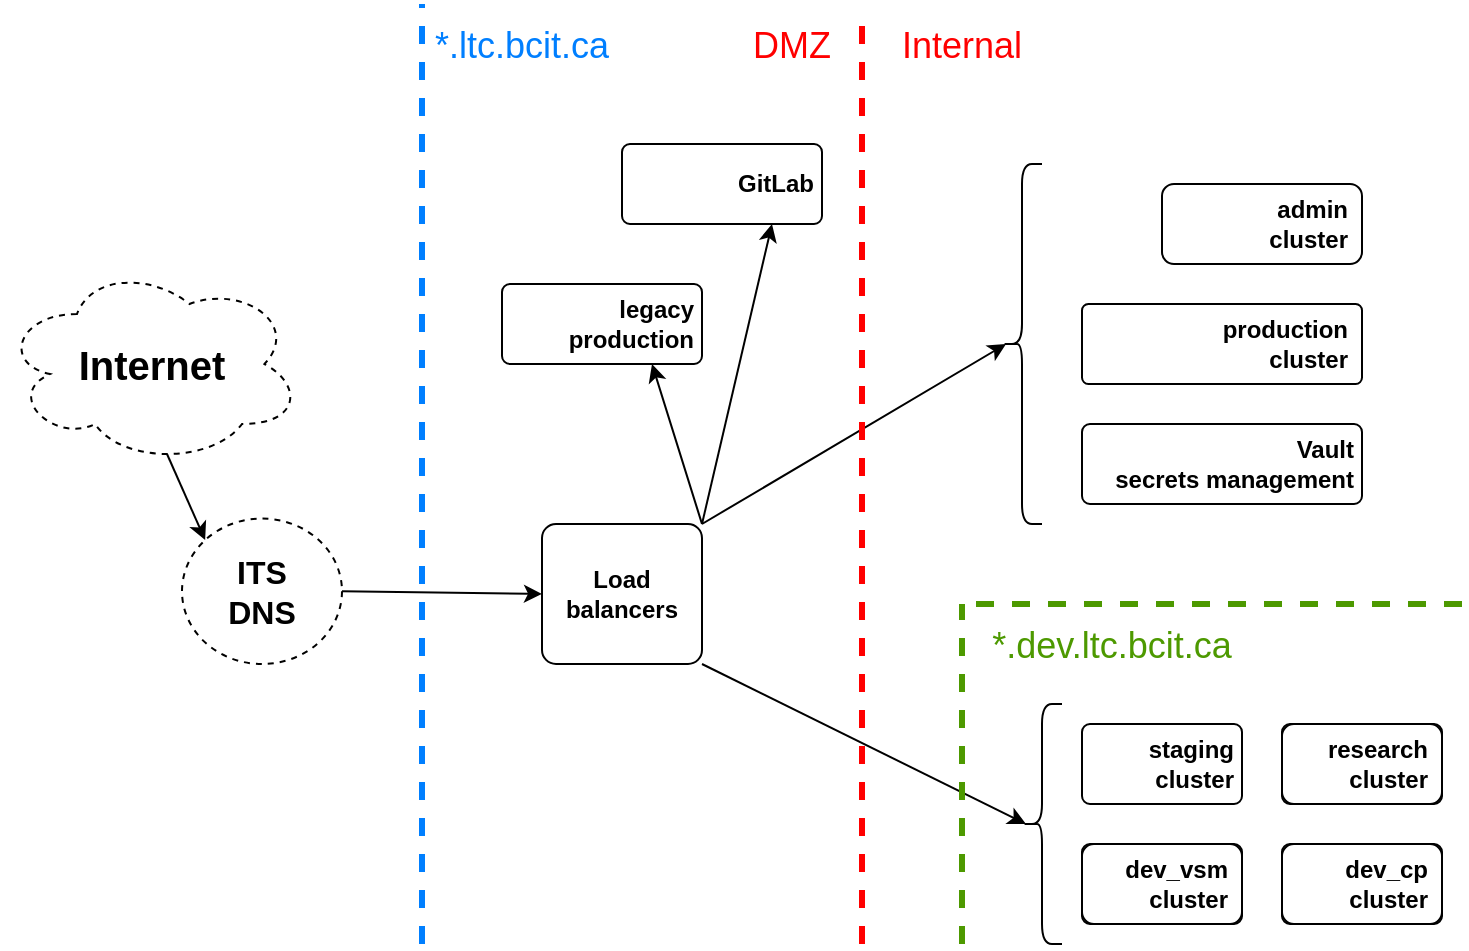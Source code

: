<mxfile version="16.4.0" type="device"><diagram id="jypZsJmhGCqAaLn2Il6_" name="Page-1"><mxGraphModel dx="2151" dy="975" grid="1" gridSize="10" guides="1" tooltips="1" connect="1" arrows="1" fold="1" page="1" pageScale="1" pageWidth="850" pageHeight="1100" math="0" shadow="0"><root><mxCell id="0"/><mxCell id="1" parent="0"/><mxCell id="ssO4QC-9UpLF29hUccAE-26" value="&lt;span&gt;production&lt;br&gt;cluster&lt;/span&gt;" style="shape=ext;margin=3;double=0;whiteSpace=wrap;html=1;align=right;fillColor=none;rounded=1;spacingRight=5;arcSize=8;fontStyle=1" parent="1" vertex="1"><mxGeometry x="190" y="530" width="140" height="40" as="geometry"/></mxCell><mxCell id="ssO4QC-9UpLF29hUccAE-64" style="rounded=0;orthogonalLoop=1;jettySize=auto;html=1;exitX=0.55;exitY=0.95;exitDx=0;exitDy=0;exitPerimeter=0;entryX=0;entryY=0;entryDx=0;entryDy=0;fontStyle=1" parent="1" source="ssO4QC-9UpLF29hUccAE-2" target="ssO4QC-9UpLF29hUccAE-63" edge="1"><mxGeometry relative="1" as="geometry"><mxPoint x="-1151.25" y="635.5" as="targetPoint"/><mxPoint x="-757.25" y="660" as="sourcePoint"/></mxGeometry></mxCell><mxCell id="ssO4QC-9UpLF29hUccAE-2" value="&lt;span&gt;&lt;font style=&quot;font-size: 20px&quot;&gt;Internet&lt;/font&gt;&lt;/span&gt;" style="ellipse;shape=cloud;whiteSpace=wrap;html=1;align=center;dashed=1;fillColor=none;fontStyle=1" parent="1" vertex="1"><mxGeometry x="-350" y="510" width="150" height="100" as="geometry"/></mxCell><mxCell id="ssO4QC-9UpLF29hUccAE-77" style="edgeStyle=none;orthogonalLoop=1;jettySize=auto;html=1;entryX=0.1;entryY=0.5;entryDx=0;entryDy=0;fontStyle=1;entryPerimeter=0;exitX=1;exitY=0;exitDx=0;exitDy=0;" parent="1" source="ssO4QC-9UpLF29hUccAE-3" target="bWrrpr82aBF8jxPc96gs-9" edge="1"><mxGeometry relative="1" as="geometry"><mxPoint x="-249.5" y="324.0" as="targetPoint"/><mxPoint x="50" y="610" as="sourcePoint"/></mxGeometry></mxCell><mxCell id="ssO4QC-9UpLF29hUccAE-3" value="Load balancers" style="rounded=1;arcSize=10;whiteSpace=wrap;html=1;align=center;fillColor=none;fontStyle=1;spacing=2;" parent="1" vertex="1"><mxGeometry x="-80" y="640" width="80" height="70" as="geometry"/></mxCell><mxCell id="ssO4QC-9UpLF29hUccAE-83" style="edgeStyle=none;orthogonalLoop=1;jettySize=auto;html=1;exitX=1;exitY=1;exitDx=0;exitDy=0;entryX=0.1;entryY=0.5;entryDx=0;entryDy=0;fontStyle=1;entryPerimeter=0;" parent="1" source="ssO4QC-9UpLF29hUccAE-3" target="bWrrpr82aBF8jxPc96gs-10" edge="1"><mxGeometry relative="1" as="geometry"><mxPoint x="43.5" y="815" as="sourcePoint"/></mxGeometry></mxCell><mxCell id="ssO4QC-9UpLF29hUccAE-30" value="GitLab" style="rounded=1;arcSize=10;whiteSpace=wrap;html=1;align=right;fillColor=none;fontStyle=1;spacingRight=2;" parent="1" vertex="1"><mxGeometry x="-40" y="450" width="100" height="40" as="geometry"/></mxCell><mxCell id="ssO4QC-9UpLF29hUccAE-31" value="Vault&lt;br&gt;secrets management" style="rounded=1;arcSize=10;whiteSpace=wrap;html=1;align=right;fontStyle=1;fillColor=none;spacingRight=2;" parent="1" vertex="1"><mxGeometry x="190" y="590" width="140" height="40" as="geometry"/></mxCell><mxCell id="ssO4QC-9UpLF29hUccAE-69" style="edgeStyle=none;orthogonalLoop=1;jettySize=auto;html=1;entryX=0;entryY=0.5;entryDx=0;entryDy=0;exitX=1;exitY=0.5;exitDx=0;exitDy=0;strokeWidth=1;strokeColor=#000000;fontStyle=1" parent="1" source="ssO4QC-9UpLF29hUccAE-63" target="ssO4QC-9UpLF29hUccAE-3" edge="1"><mxGeometry relative="1" as="geometry"><mxPoint x="-821.25" y="779.13" as="sourcePoint"/><mxPoint x="-220" y="858.63" as="targetPoint"/></mxGeometry></mxCell><mxCell id="ssO4QC-9UpLF29hUccAE-72" style="edgeStyle=none;orthogonalLoop=1;jettySize=auto;html=1;entryX=0.75;entryY=1;entryDx=0;entryDy=0;fontStyle=1;exitX=1;exitY=0;exitDx=0;exitDy=0;" parent="1" source="ssO4QC-9UpLF29hUccAE-3" target="ssO4QC-9UpLF29hUccAE-30" edge="1"><mxGeometry relative="1" as="geometry"><mxPoint x="40" y="600" as="sourcePoint"/><mxPoint x="343" y="445" as="targetPoint"/></mxGeometry></mxCell><mxCell id="ssO4QC-9UpLF29hUccAE-63" value="&lt;span style=&quot;font-size: 16px&quot;&gt;ITS&lt;br&gt;DNS&lt;/span&gt;" style="ellipse;whiteSpace=wrap;html=1;align=center;dashed=1;rounded=1;fillColor=none;fontStyle=1" parent="1" vertex="1"><mxGeometry x="-260" y="637.27" width="80" height="72.73" as="geometry"/></mxCell><mxCell id="LwrFlGE9gnEI0ruCcwtA-46" value="&lt;font color=&quot;#ff0000&quot; style=&quot;font-size: 18px&quot;&gt;DMZ&lt;/font&gt;" style="text;html=1;strokeColor=none;fillColor=none;align=center;verticalAlign=middle;whiteSpace=wrap;rounded=0;dashed=1;fontSize=20;labelPosition=center;verticalLabelPosition=middle;fontStyle=0" parent="1" vertex="1"><mxGeometry x="10" y="380" width="70" height="40" as="geometry"/></mxCell><mxCell id="LwrFlGE9gnEI0ruCcwtA-48" value="&lt;font color=&quot;#ff0000&quot; style=&quot;font-size: 18px&quot;&gt;Internal&lt;/font&gt;" style="text;html=1;strokeColor=none;fillColor=none;align=center;verticalAlign=middle;whiteSpace=wrap;rounded=0;dashed=1;fontSize=20;fontStyle=0" parent="1" vertex="1"><mxGeometry x="80" y="380" width="100" height="40" as="geometry"/></mxCell><mxCell id="LwrFlGE9gnEI0ruCcwtA-50" value="" style="endArrow=none;dashed=1;html=1;strokeWidth=3;rounded=1;fontSize=26;fontColor=#FF0000;strokeColor=#FF0000;fontStyle=1;" parent="1" edge="1"><mxGeometry width="50" height="50" relative="1" as="geometry"><mxPoint x="80" y="850" as="sourcePoint"/><mxPoint x="80" y="390" as="targetPoint"/></mxGeometry></mxCell><mxCell id="Tzz_31jwssUB7U0g3Mxd-10" value="" style="group;fontStyle=1;align=right;verticalAlign=middle;strokeColor=default;rounded=1;arcSize=10;spacingRight=2;" parent="1" vertex="1" connectable="0"><mxGeometry x="290" y="740" width="80" height="40" as="geometry"/></mxCell><mxCell id="ssO4QC-9UpLF29hUccAE-41" value="&lt;blockquote style=&quot;margin: 0 0 0 40px ; border: none ; padding: 0px&quot;&gt;&lt;/blockquote&gt;&lt;blockquote style=&quot;margin: 0 0 0 40px ; border: none ; padding: 0px&quot;&gt;&lt;/blockquote&gt;&lt;span&gt;research&lt;/span&gt;&lt;br&gt;&lt;span&gt;cluster&lt;/span&gt;" style="shape=ext;margin=3;double=0;whiteSpace=wrap;html=1;align=right;fillColor=none;rounded=1;perimeterSpacing=0;labelPadding=0;noLabel=0;perimeter=rectanglePerimeter;spacingRight=5;fontStyle=1" parent="Tzz_31jwssUB7U0g3Mxd-10" vertex="1"><mxGeometry width="80" height="40" as="geometry"/></mxCell><mxCell id="Tzz_31jwssUB7U0g3Mxd-11" value="" style="group;fontStyle=1;align=right;verticalAlign=middle;strokeColor=default;rounded=1;arcSize=10;spacingRight=2;" parent="1" vertex="1" connectable="0"><mxGeometry x="290" y="800" width="80" height="40" as="geometry"/></mxCell><mxCell id="ssO4QC-9UpLF29hUccAE-29" value="&lt;span&gt;dev_cp&lt;br&gt;cluster&lt;/span&gt;" style="shape=ext;margin=3;double=0;whiteSpace=wrap;html=1;align=right;fillColor=none;rounded=1;spacingRight=5;fontStyle=1" parent="Tzz_31jwssUB7U0g3Mxd-11" vertex="1"><mxGeometry width="80.0" height="40" as="geometry"/></mxCell><mxCell id="Tzz_31jwssUB7U0g3Mxd-12" value="" style="group;fontStyle=1;align=right;verticalAlign=middle;strokeColor=default;rounded=1;arcSize=10;spacingRight=2;" parent="1" vertex="1" connectable="0"><mxGeometry x="190" y="800" width="80" height="40" as="geometry"/></mxCell><mxCell id="ssO4QC-9UpLF29hUccAE-28" value="&lt;span&gt;dev_vsm&lt;br&gt;cluster&lt;/span&gt;" style="shape=ext;margin=3;double=0;whiteSpace=wrap;html=1;align=right;fillColor=none;rounded=1;spacingRight=5;fontStyle=1" parent="Tzz_31jwssUB7U0g3Mxd-12" vertex="1"><mxGeometry width="80" height="40" as="geometry"/></mxCell><mxCell id="ssO4QC-9UpLF29hUccAE-27" value="&lt;span&gt;staging&lt;br&gt;cluster&lt;/span&gt;" style="shape=ext;margin=3;double=0;whiteSpace=wrap;html=1;align=right;fillColor=none;rounded=1;strokeColor=default;strokeWidth=1;spacingRight=2;arcSize=10;container=0;fontStyle=1" parent="1" vertex="1"><mxGeometry x="190" y="740" width="80" height="40" as="geometry"/></mxCell><mxCell id="bWrrpr82aBF8jxPc96gs-2" value="" style="endArrow=none;dashed=1;html=1;strokeWidth=3;rounded=1;fontSize=26;fontColor=#FF0000;strokeColor=#4D9900;fontStyle=1" parent="1" edge="1"><mxGeometry width="50" height="50" relative="1" as="geometry"><mxPoint x="130" y="850" as="sourcePoint"/><mxPoint x="130" y="680" as="targetPoint"/></mxGeometry></mxCell><mxCell id="bWrrpr82aBF8jxPc96gs-3" value="&lt;font style=&quot;font-size: 18px&quot; color=&quot;#4d9900&quot;&gt;*.dev.ltc.bcit.ca&lt;/font&gt;" style="text;html=1;strokeColor=none;fillColor=none;align=center;verticalAlign=middle;whiteSpace=wrap;rounded=0;dashed=1;fontSize=20;" parent="1" vertex="1"><mxGeometry x="140" y="680" width="130" height="40" as="geometry"/></mxCell><mxCell id="bWrrpr82aBF8jxPc96gs-4" value="" style="endArrow=none;dashed=1;html=1;strokeWidth=3;rounded=1;fontSize=26;fontColor=#FF0000;strokeColor=#4D9900;fontStyle=1" parent="1" edge="1"><mxGeometry width="50" height="50" relative="1" as="geometry"><mxPoint x="380" y="680" as="sourcePoint"/><mxPoint x="130" y="680" as="targetPoint"/></mxGeometry></mxCell><mxCell id="bWrrpr82aBF8jxPc96gs-8" value="&lt;font style=&quot;font-size: 18px&quot; color=&quot;#007fff&quot;&gt;*.ltc.bcit.ca&lt;/font&gt;" style="text;html=1;strokeColor=none;fillColor=none;align=center;verticalAlign=middle;whiteSpace=wrap;rounded=0;dashed=1;fontSize=20;" parent="1" vertex="1"><mxGeometry x="-140" y="380" width="100" height="40" as="geometry"/></mxCell><mxCell id="bWrrpr82aBF8jxPc96gs-9" value="" style="shape=curlyBracket;whiteSpace=wrap;html=1;rounded=1;fontSize=18;fillColor=none;spacing=2;spacingLeft=0;spacingTop=0;" parent="1" vertex="1"><mxGeometry x="150" y="460" width="20" height="180" as="geometry"/></mxCell><mxCell id="bWrrpr82aBF8jxPc96gs-10" value="" style="shape=curlyBracket;whiteSpace=wrap;html=1;rounded=1;fontSize=18;fillColor=none;" parent="1" vertex="1"><mxGeometry x="160" y="730" width="20" height="120" as="geometry"/></mxCell><mxCell id="bWrrpr82aBF8jxPc96gs-11" value="" style="endArrow=none;dashed=1;html=1;strokeWidth=3;rounded=1;fontSize=26;fontColor=#FF0000;strokeColor=#007FFF;fontStyle=1" parent="1" edge="1"><mxGeometry width="50" height="50" relative="1" as="geometry"><mxPoint x="-140" y="850" as="sourcePoint"/><mxPoint x="-140" y="380" as="targetPoint"/></mxGeometry></mxCell><mxCell id="ssO4QC-9UpLF29hUccAE-62" value="legacy production" style="rounded=1;arcSize=10;whiteSpace=wrap;html=1;align=right;fillColor=none;fontStyle=1;spacingRight=2;" parent="1" vertex="1"><mxGeometry x="-100" y="520" width="100" height="40" as="geometry"/></mxCell><mxCell id="ssO4QC-9UpLF29hUccAE-33" value="&lt;span&gt;admin&lt;br&gt;cluster&lt;/span&gt;" style="shape=ext;margin=3;double=0;whiteSpace=wrap;html=1;align=right;fillColor=none;rounded=1;spacingRight=5;fontStyle=1" parent="1" vertex="1"><mxGeometry x="230" y="470" width="100" height="40" as="geometry"/></mxCell><mxCell id="4sDkHqov4FNcw1viW-mU-2" style="edgeStyle=none;orthogonalLoop=1;jettySize=auto;html=1;entryX=0.75;entryY=1;entryDx=0;entryDy=0;fontStyle=1;exitX=1;exitY=0;exitDx=0;exitDy=0;" edge="1" parent="1" source="ssO4QC-9UpLF29hUccAE-3" target="ssO4QC-9UpLF29hUccAE-62"><mxGeometry relative="1" as="geometry"><mxPoint x="20" y="610" as="sourcePoint"/><mxPoint x="45" y="500" as="targetPoint"/></mxGeometry></mxCell></root></mxGraphModel></diagram></mxfile>